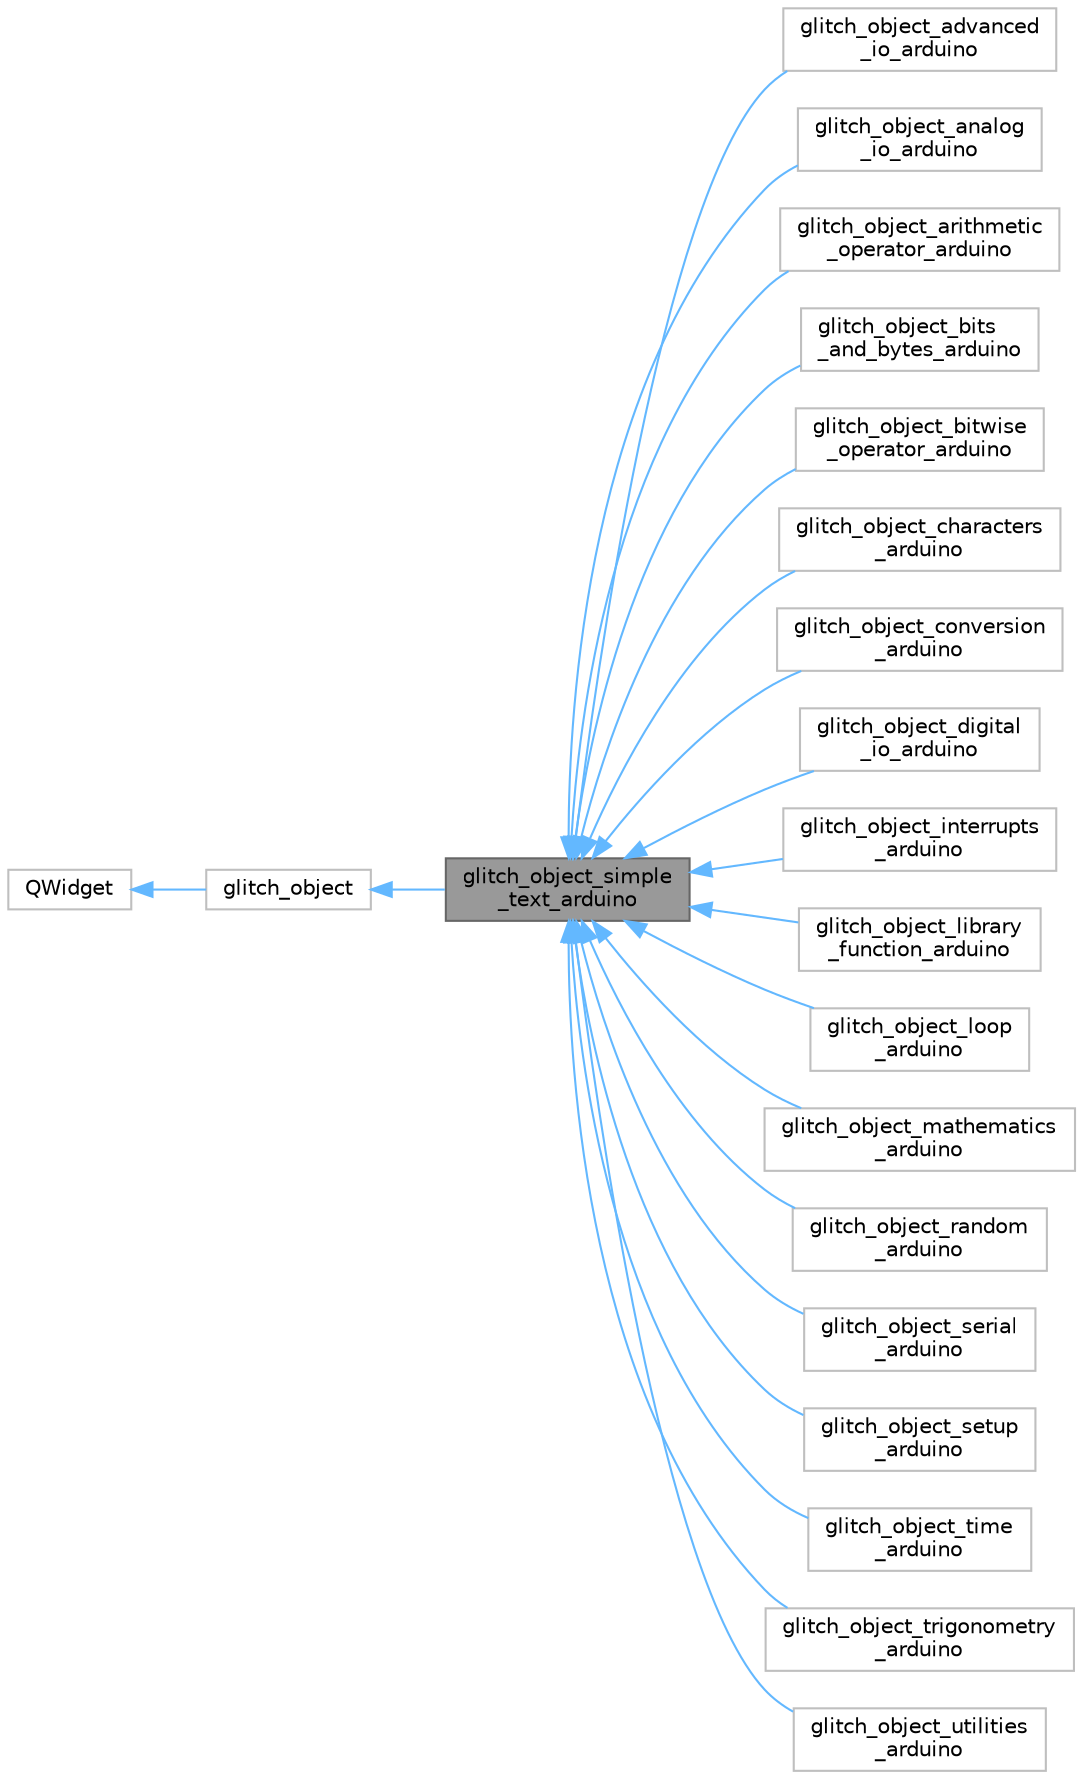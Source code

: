 digraph "glitch_object_simple_text_arduino"
{
 // LATEX_PDF_SIZE
  bgcolor="transparent";
  edge [fontname=Helvetica,fontsize=10,labelfontname=Helvetica,labelfontsize=10];
  node [fontname=Helvetica,fontsize=10,shape=box,height=0.2,width=0.4];
  rankdir="LR";
  Node1 [id="Node000001",label="glitch_object_simple\l_text_arduino",height=0.2,width=0.4,color="gray40", fillcolor="grey60", style="filled", fontcolor="black",tooltip=" "];
  Node2 -> Node1 [id="edge1_Node000001_Node000002",dir="back",color="steelblue1",style="solid",tooltip=" "];
  Node2 [id="Node000002",label="glitch_object",height=0.2,width=0.4,color="grey75", fillcolor="white", style="filled",URL="$classglitch__object.html",tooltip=" "];
  Node3 -> Node2 [id="edge2_Node000002_Node000003",dir="back",color="steelblue1",style="solid",tooltip=" "];
  Node3 [id="Node000003",label="QWidget",height=0.2,width=0.4,color="grey75", fillcolor="white", style="filled",tooltip=" "];
  Node1 -> Node4 [id="edge3_Node000001_Node000004",dir="back",color="steelblue1",style="solid",tooltip=" "];
  Node4 [id="Node000004",label="glitch_object_advanced\l_io_arduino",height=0.2,width=0.4,color="grey75", fillcolor="white", style="filled",URL="$classglitch__object__advanced__io__arduino.html",tooltip=" "];
  Node1 -> Node5 [id="edge4_Node000001_Node000005",dir="back",color="steelblue1",style="solid",tooltip=" "];
  Node5 [id="Node000005",label="glitch_object_analog\l_io_arduino",height=0.2,width=0.4,color="grey75", fillcolor="white", style="filled",URL="$classglitch__object__analog__io__arduino.html",tooltip=" "];
  Node1 -> Node6 [id="edge5_Node000001_Node000006",dir="back",color="steelblue1",style="solid",tooltip=" "];
  Node6 [id="Node000006",label="glitch_object_arithmetic\l_operator_arduino",height=0.2,width=0.4,color="grey75", fillcolor="white", style="filled",URL="$classglitch__object__arithmetic__operator__arduino.html",tooltip=" "];
  Node1 -> Node7 [id="edge6_Node000001_Node000007",dir="back",color="steelblue1",style="solid",tooltip=" "];
  Node7 [id="Node000007",label="glitch_object_bits\l_and_bytes_arduino",height=0.2,width=0.4,color="grey75", fillcolor="white", style="filled",URL="$classglitch__object__bits__and__bytes__arduino.html",tooltip=" "];
  Node1 -> Node8 [id="edge7_Node000001_Node000008",dir="back",color="steelblue1",style="solid",tooltip=" "];
  Node8 [id="Node000008",label="glitch_object_bitwise\l_operator_arduino",height=0.2,width=0.4,color="grey75", fillcolor="white", style="filled",URL="$classglitch__object__bitwise__operator__arduino.html",tooltip=" "];
  Node1 -> Node9 [id="edge8_Node000001_Node000009",dir="back",color="steelblue1",style="solid",tooltip=" "];
  Node9 [id="Node000009",label="glitch_object_characters\l_arduino",height=0.2,width=0.4,color="grey75", fillcolor="white", style="filled",URL="$classglitch__object__characters__arduino.html",tooltip=" "];
  Node1 -> Node10 [id="edge9_Node000001_Node000010",dir="back",color="steelblue1",style="solid",tooltip=" "];
  Node10 [id="Node000010",label="glitch_object_conversion\l_arduino",height=0.2,width=0.4,color="grey75", fillcolor="white", style="filled",URL="$classglitch__object__conversion__arduino.html",tooltip=" "];
  Node1 -> Node11 [id="edge10_Node000001_Node000011",dir="back",color="steelblue1",style="solid",tooltip=" "];
  Node11 [id="Node000011",label="glitch_object_digital\l_io_arduino",height=0.2,width=0.4,color="grey75", fillcolor="white", style="filled",URL="$classglitch__object__digital__io__arduino.html",tooltip=" "];
  Node1 -> Node12 [id="edge11_Node000001_Node000012",dir="back",color="steelblue1",style="solid",tooltip=" "];
  Node12 [id="Node000012",label="glitch_object_interrupts\l_arduino",height=0.2,width=0.4,color="grey75", fillcolor="white", style="filled",URL="$classglitch__object__interrupts__arduino.html",tooltip=" "];
  Node1 -> Node13 [id="edge12_Node000001_Node000013",dir="back",color="steelblue1",style="solid",tooltip=" "];
  Node13 [id="Node000013",label="glitch_object_library\l_function_arduino",height=0.2,width=0.4,color="grey75", fillcolor="white", style="filled",URL="$classglitch__object__library__function__arduino.html",tooltip=" "];
  Node1 -> Node14 [id="edge13_Node000001_Node000014",dir="back",color="steelblue1",style="solid",tooltip=" "];
  Node14 [id="Node000014",label="glitch_object_loop\l_arduino",height=0.2,width=0.4,color="grey75", fillcolor="white", style="filled",URL="$classglitch__object__loop__arduino.html",tooltip=" "];
  Node1 -> Node15 [id="edge14_Node000001_Node000015",dir="back",color="steelblue1",style="solid",tooltip=" "];
  Node15 [id="Node000015",label="glitch_object_mathematics\l_arduino",height=0.2,width=0.4,color="grey75", fillcolor="white", style="filled",URL="$classglitch__object__mathematics__arduino.html",tooltip=" "];
  Node1 -> Node16 [id="edge15_Node000001_Node000016",dir="back",color="steelblue1",style="solid",tooltip=" "];
  Node16 [id="Node000016",label="glitch_object_random\l_arduino",height=0.2,width=0.4,color="grey75", fillcolor="white", style="filled",URL="$classglitch__object__random__arduino.html",tooltip=" "];
  Node1 -> Node17 [id="edge16_Node000001_Node000017",dir="back",color="steelblue1",style="solid",tooltip=" "];
  Node17 [id="Node000017",label="glitch_object_serial\l_arduino",height=0.2,width=0.4,color="grey75", fillcolor="white", style="filled",URL="$classglitch__object__serial__arduino.html",tooltip=" "];
  Node1 -> Node18 [id="edge17_Node000001_Node000018",dir="back",color="steelblue1",style="solid",tooltip=" "];
  Node18 [id="Node000018",label="glitch_object_setup\l_arduino",height=0.2,width=0.4,color="grey75", fillcolor="white", style="filled",URL="$classglitch__object__setup__arduino.html",tooltip=" "];
  Node1 -> Node19 [id="edge18_Node000001_Node000019",dir="back",color="steelblue1",style="solid",tooltip=" "];
  Node19 [id="Node000019",label="glitch_object_time\l_arduino",height=0.2,width=0.4,color="grey75", fillcolor="white", style="filled",URL="$classglitch__object__time__arduino.html",tooltip=" "];
  Node1 -> Node20 [id="edge19_Node000001_Node000020",dir="back",color="steelblue1",style="solid",tooltip=" "];
  Node20 [id="Node000020",label="glitch_object_trigonometry\l_arduino",height=0.2,width=0.4,color="grey75", fillcolor="white", style="filled",URL="$classglitch__object__trigonometry__arduino.html",tooltip=" "];
  Node1 -> Node21 [id="edge20_Node000001_Node000021",dir="back",color="steelblue1",style="solid",tooltip=" "];
  Node21 [id="Node000021",label="glitch_object_utilities\l_arduino",height=0.2,width=0.4,color="grey75", fillcolor="white", style="filled",URL="$classglitch__object__utilities__arduino.html",tooltip=" "];
}
